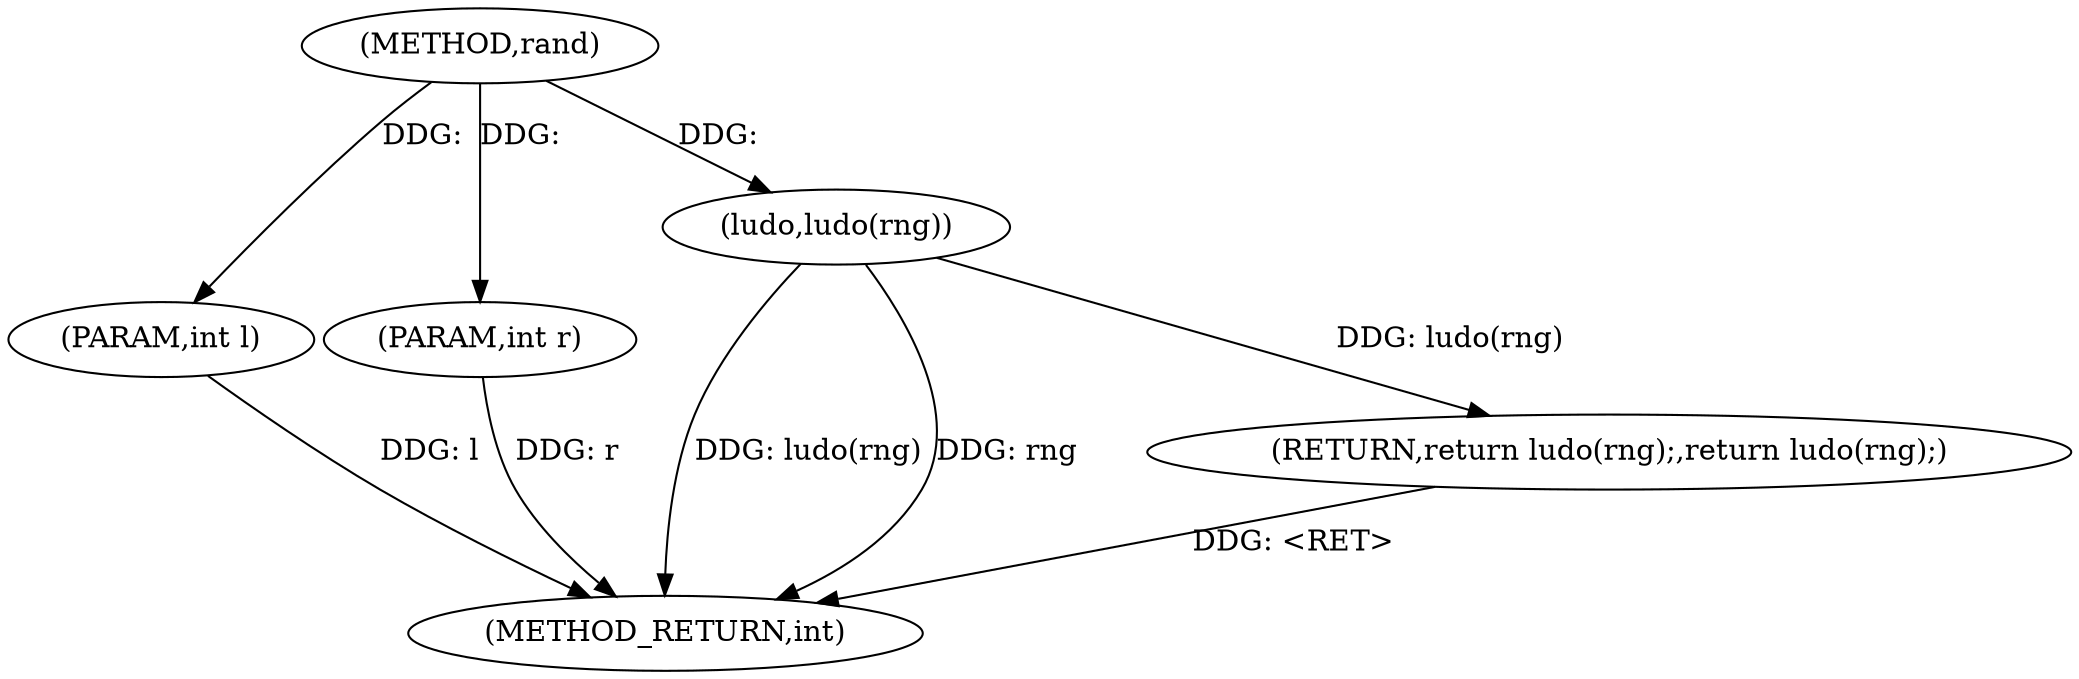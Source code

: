 digraph "rand" {  
"1000107" [label = "(METHOD,rand)" ]
"1000115" [label = "(METHOD_RETURN,int)" ]
"1000108" [label = "(PARAM,int l)" ]
"1000109" [label = "(PARAM,int r)" ]
"1000112" [label = "(RETURN,return ludo(rng);,return ludo(rng);)" ]
"1000113" [label = "(ludo,ludo(rng))" ]
  "1000112" -> "1000115"  [ label = "DDG: <RET>"] 
  "1000108" -> "1000115"  [ label = "DDG: l"] 
  "1000109" -> "1000115"  [ label = "DDG: r"] 
  "1000113" -> "1000115"  [ label = "DDG: ludo(rng)"] 
  "1000113" -> "1000115"  [ label = "DDG: rng"] 
  "1000107" -> "1000108"  [ label = "DDG: "] 
  "1000107" -> "1000109"  [ label = "DDG: "] 
  "1000113" -> "1000112"  [ label = "DDG: ludo(rng)"] 
  "1000107" -> "1000113"  [ label = "DDG: "] 
}
